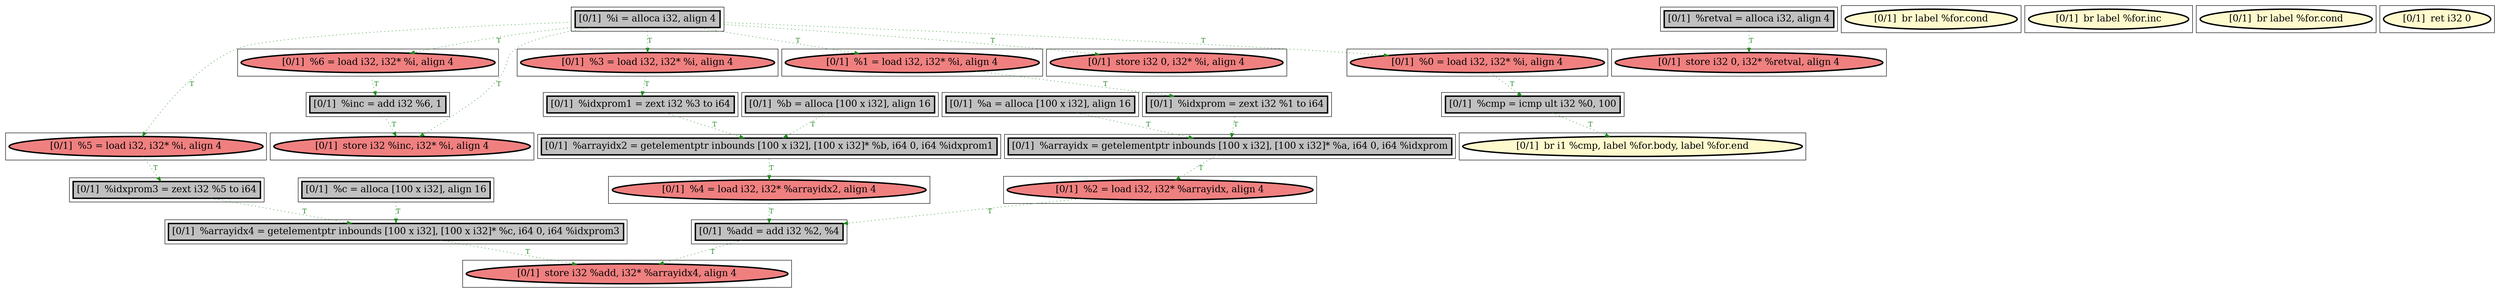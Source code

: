 
digraph G {



node129->node142 [style=dotted,color=forestgreen,label="T",fontcolor=forestgreen ]
node141->node143 [style=dotted,color=forestgreen,label="T",fontcolor=forestgreen ]
node137->node129 [style=dotted,color=forestgreen,label="T",fontcolor=forestgreen ]
node125->node148 [style=dotted,color=forestgreen,label="T",fontcolor=forestgreen ]
node144->node124 [style=dotted,color=forestgreen,label="T",fontcolor=forestgreen ]
node142->node148 [style=dotted,color=forestgreen,label="T",fontcolor=forestgreen ]
node130->node141 [style=dotted,color=forestgreen,label="T",fontcolor=forestgreen ]
node136->node126 [style=dotted,color=forestgreen,label="T",fontcolor=forestgreen ]
node143->node144 [style=dotted,color=forestgreen,label="T",fontcolor=forestgreen ]
node132->node137 [style=dotted,color=forestgreen,label="T",fontcolor=forestgreen ]
node130->node145 [style=dotted,color=forestgreen,label="T",fontcolor=forestgreen ]
node123->node134 [style=dotted,color=forestgreen,label="T",fontcolor=forestgreen ]
node147->node149 [style=dotted,color=forestgreen,label="T",fontcolor=forestgreen ]
node126->node125 [style=dotted,color=forestgreen,label="T",fontcolor=forestgreen ]
node148->node124 [style=dotted,color=forestgreen,label="T",fontcolor=forestgreen ]
node134->node122 [style=dotted,color=forestgreen,label="T",fontcolor=forestgreen ]
node130->node135 [style=dotted,color=forestgreen,label="T",fontcolor=forestgreen ]
node139->node129 [style=dotted,color=forestgreen,label="T",fontcolor=forestgreen ]
node130->node123 [style=dotted,color=forestgreen,label="T",fontcolor=forestgreen ]
node131->node126 [style=dotted,color=forestgreen,label="T",fontcolor=forestgreen ]
node130->node146 [style=dotted,color=forestgreen,label="T",fontcolor=forestgreen ]
node128->node144 [style=dotted,color=forestgreen,label="T",fontcolor=forestgreen ]
node130->node122 [style=dotted,color=forestgreen,label="T",fontcolor=forestgreen ]
node146->node147 [style=dotted,color=forestgreen,label="T",fontcolor=forestgreen ]
node133->node127 [style=dotted,color=forestgreen,label="T",fontcolor=forestgreen ]
node130->node132 [style=dotted,color=forestgreen,label="T",fontcolor=forestgreen ]
node145->node136 [style=dotted,color=forestgreen,label="T",fontcolor=forestgreen ]


subgraph cluster27 {


node147 [penwidth=3.0,fontsize=20,fillcolor=grey,label="[0/1]  %cmp = icmp ult i32 %0, 100",shape=rectangle,style=filled ]



}

subgraph cluster28 {


node148 [penwidth=3.0,fontsize=20,fillcolor=grey,label="[0/1]  %add = add i32 %2, %4",shape=rectangle,style=filled ]



}

subgraph cluster26 {


node146 [penwidth=3.0,fontsize=20,fillcolor=lightcoral,label="[0/1]  %0 = load i32, i32* %i, align 4",shape=ellipse,style=filled ]



}

subgraph cluster29 {


node149 [penwidth=3.0,fontsize=20,fillcolor=lemonchiffon,label="[0/1]  br i1 %cmp, label %for.body, label %for.end",shape=ellipse,style=filled ]



}

subgraph cluster25 {


node145 [penwidth=3.0,fontsize=20,fillcolor=lightcoral,label="[0/1]  %3 = load i32, i32* %i, align 4",shape=ellipse,style=filled ]



}

subgraph cluster24 {


node144 [penwidth=3.0,fontsize=20,fillcolor=grey,label="[0/1]  %arrayidx4 = getelementptr inbounds [100 x i32], [100 x i32]* %c, i64 0, i64 %idxprom3",shape=rectangle,style=filled ]



}

subgraph cluster22 {


node142 [penwidth=3.0,fontsize=20,fillcolor=lightcoral,label="[0/1]  %2 = load i32, i32* %arrayidx, align 4",shape=ellipse,style=filled ]



}

subgraph cluster20 {


node140 [penwidth=3.0,fontsize=20,fillcolor=lemonchiffon,label="[0/1]  br label %for.cond",shape=ellipse,style=filled ]



}

subgraph cluster18 {


node138 [penwidth=3.0,fontsize=20,fillcolor=lemonchiffon,label="[0/1]  br label %for.inc",shape=ellipse,style=filled ]



}

subgraph cluster16 {


node136 [penwidth=3.0,fontsize=20,fillcolor=grey,label="[0/1]  %idxprom1 = zext i32 %3 to i64",shape=rectangle,style=filled ]



}

subgraph cluster17 {


node137 [penwidth=3.0,fontsize=20,fillcolor=grey,label="[0/1]  %idxprom = zext i32 %1 to i64",shape=rectangle,style=filled ]



}

subgraph cluster4 {


node124 [penwidth=3.0,fontsize=20,fillcolor=lightcoral,label="[0/1]  store i32 %add, i32* %arrayidx4, align 4",shape=ellipse,style=filled ]



}

subgraph cluster3 {


node123 [penwidth=3.0,fontsize=20,fillcolor=lightcoral,label="[0/1]  %6 = load i32, i32* %i, align 4",shape=ellipse,style=filled ]



}

subgraph cluster2 {


node122 [penwidth=3.0,fontsize=20,fillcolor=lightcoral,label="[0/1]  store i32 %inc, i32* %i, align 4",shape=ellipse,style=filled ]



}

subgraph cluster1 {


node121 [penwidth=3.0,fontsize=20,fillcolor=lemonchiffon,label="[0/1]  br label %for.cond",shape=ellipse,style=filled ]



}

subgraph cluster12 {


node132 [penwidth=3.0,fontsize=20,fillcolor=lightcoral,label="[0/1]  %1 = load i32, i32* %i, align 4",shape=ellipse,style=filled ]



}

subgraph cluster5 {


node125 [penwidth=3.0,fontsize=20,fillcolor=lightcoral,label="[0/1]  %4 = load i32, i32* %arrayidx2, align 4",shape=ellipse,style=filled ]



}

subgraph cluster0 {


node120 [penwidth=3.0,fontsize=20,fillcolor=lemonchiffon,label="[0/1]  ret i32 0",shape=ellipse,style=filled ]



}

subgraph cluster6 {


node126 [penwidth=3.0,fontsize=20,fillcolor=grey,label="[0/1]  %arrayidx2 = getelementptr inbounds [100 x i32], [100 x i32]* %b, i64 0, i64 %idxprom1",shape=rectangle,style=filled ]



}

subgraph cluster14 {


node134 [penwidth=3.0,fontsize=20,fillcolor=grey,label="[0/1]  %inc = add i32 %6, 1",shape=rectangle,style=filled ]



}

subgraph cluster7 {


node127 [penwidth=3.0,fontsize=20,fillcolor=lightcoral,label="[0/1]  store i32 0, i32* %retval, align 4",shape=ellipse,style=filled ]



}

subgraph cluster23 {


node143 [penwidth=3.0,fontsize=20,fillcolor=grey,label="[0/1]  %idxprom3 = zext i32 %5 to i64",shape=rectangle,style=filled ]



}

subgraph cluster8 {


node128 [penwidth=3.0,fontsize=20,fillcolor=grey,label="[0/1]  %c = alloca [100 x i32], align 16",shape=rectangle,style=filled ]



}

subgraph cluster21 {


node141 [penwidth=3.0,fontsize=20,fillcolor=lightcoral,label="[0/1]  %5 = load i32, i32* %i, align 4",shape=ellipse,style=filled ]



}

subgraph cluster9 {


node129 [penwidth=3.0,fontsize=20,fillcolor=grey,label="[0/1]  %arrayidx = getelementptr inbounds [100 x i32], [100 x i32]* %a, i64 0, i64 %idxprom",shape=rectangle,style=filled ]



}

subgraph cluster19 {


node139 [penwidth=3.0,fontsize=20,fillcolor=grey,label="[0/1]  %a = alloca [100 x i32], align 16",shape=rectangle,style=filled ]



}

subgraph cluster10 {


node130 [penwidth=3.0,fontsize=20,fillcolor=grey,label="[0/1]  %i = alloca i32, align 4",shape=rectangle,style=filled ]



}

subgraph cluster11 {


node131 [penwidth=3.0,fontsize=20,fillcolor=grey,label="[0/1]  %b = alloca [100 x i32], align 16",shape=rectangle,style=filled ]



}

subgraph cluster13 {


node133 [penwidth=3.0,fontsize=20,fillcolor=grey,label="[0/1]  %retval = alloca i32, align 4",shape=rectangle,style=filled ]



}

subgraph cluster15 {


node135 [penwidth=3.0,fontsize=20,fillcolor=lightcoral,label="[0/1]  store i32 0, i32* %i, align 4",shape=ellipse,style=filled ]



}

}
